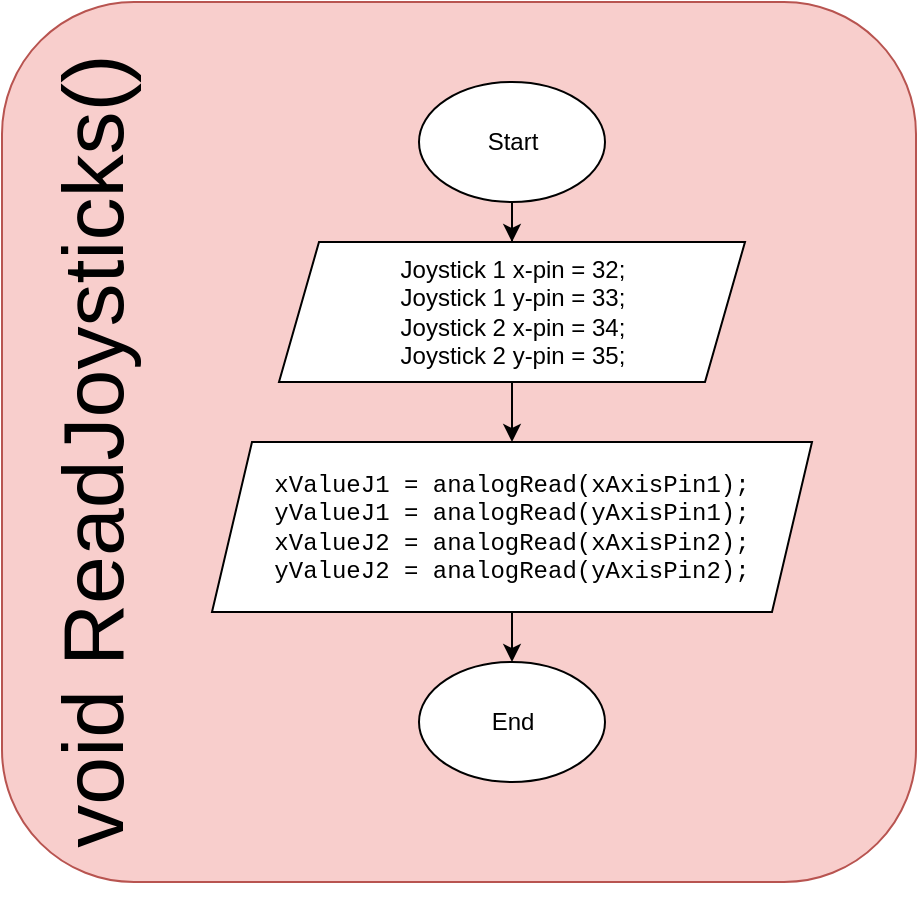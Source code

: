 <mxfile version="24.5.2" type="device">
  <diagram name="Page-1" id="UvGsvI7WDLGOxSDZg6XE">
    <mxGraphModel dx="1062" dy="572" grid="1" gridSize="10" guides="1" tooltips="1" connect="1" arrows="1" fold="1" page="1" pageScale="1" pageWidth="850" pageHeight="1100" math="0" shadow="0">
      <root>
        <mxCell id="0" />
        <mxCell id="1" parent="0" />
        <mxCell id="ry9LyBkneQpmExAJehDU-2" value="" style="rounded=1;whiteSpace=wrap;html=1;fillColor=#f8cecc;strokeColor=#b85450;" vertex="1" parent="1">
          <mxGeometry x="202" y="30" width="457" height="440" as="geometry" />
        </mxCell>
        <mxCell id="ry9LyBkneQpmExAJehDU-25" value="" style="edgeStyle=orthogonalEdgeStyle;rounded=0;orthogonalLoop=1;jettySize=auto;html=1;" edge="1" parent="1" source="ry9LyBkneQpmExAJehDU-4" target="ry9LyBkneQpmExAJehDU-16">
          <mxGeometry relative="1" as="geometry" />
        </mxCell>
        <mxCell id="ry9LyBkneQpmExAJehDU-4" value="Start" style="ellipse;whiteSpace=wrap;html=1;" vertex="1" parent="1">
          <mxGeometry x="410.5" y="70" width="93" height="60" as="geometry" />
        </mxCell>
        <mxCell id="ry9LyBkneQpmExAJehDU-7" value="&lt;font style=&quot;font-size: 43px;&quot;&gt;void ReadJoysticks()&lt;/font&gt;" style="text;html=1;align=center;verticalAlign=middle;whiteSpace=wrap;rounded=0;rotation=-90;" vertex="1" parent="1">
          <mxGeometry x="22.5" y="240" width="450" height="30" as="geometry" />
        </mxCell>
        <mxCell id="ry9LyBkneQpmExAJehDU-26" value="" style="edgeStyle=orthogonalEdgeStyle;rounded=0;orthogonalLoop=1;jettySize=auto;html=1;" edge="1" parent="1" source="ry9LyBkneQpmExAJehDU-16" target="ry9LyBkneQpmExAJehDU-22">
          <mxGeometry relative="1" as="geometry" />
        </mxCell>
        <mxCell id="ry9LyBkneQpmExAJehDU-16" value="Joystick 1 x-&lt;span style=&quot;text-wrap: nowrap; color: rgba(0, 0, 0, 0); font-family: monospace; font-size: 0px; text-align: start;&quot;&gt;%3CmxGraphModel%3E%3Croot%3E%3CmxCell%20id%3D%220%22%2F%3E%3CmxCell%20id%3D%221%22%20parent%3D%220%22%2F%3E%3CmxCell%20id%3D%222%22%20value%3D%22Joystick%20xpin%20%3D%2032%22%20style%3D%22rounded%3D0%3BwhiteSpace%3Dwrap%3Bhtml%3D1%3B%22%20vertex%3D%221%22%20parent%3D%221%22%3E%3CmxGeometry%20x%3D%22397%22%20y%3D%22140%22%20width%3D%22120%22%20height%3D%2230%22%20as%3D%22geometry%22%2F%3E%3C%2FmxCell%3E%3C%2Froot%3E%3C%2FmxGraphModel%3E&lt;/span&gt;pin = 32;&lt;div&gt;Joystick 1 y-pin = 33;&lt;br&gt;&lt;/div&gt;&lt;div&gt;Joystick 2 x-&lt;span style=&quot;text-wrap: nowrap; color: rgba(0, 0, 0, 0); font-family: monospace; font-size: 0px; text-align: start;&quot;&gt;%3CmxGraphModel%3E%3Croot%3E%3CmxCell%20id%3D%220%22%2F%3E%3CmxCell%20id%3D%221%22%20parent%3D%220%22%2F%3E%3CmxCell%20id%3D%222%22%20value%3D%22Joystick%20xpin%20%3D%2032%22%20style%3D%22rounded%3D0%3BwhiteSpace%3Dwrap%3Bhtml%3D1%3B%22%20vertex%3D%221%22%20parent%3D%221%22%3E%3CmxGeometry%20x%3D%22397%22%20y%3D%22140%22%20width%3D%22120%22%20height%3D%2230%22%20as%3D%22geometry%22%2F%3E%3C%2FmxCell%3E%3C%2Froot%3E%3C%2FmxGraphModel%3E&lt;/span&gt;pin = 34;&lt;br&gt;&lt;/div&gt;&lt;div&gt;Joystick 2 y-pin = 35;&lt;/div&gt;" style="shape=parallelogram;perimeter=parallelogramPerimeter;whiteSpace=wrap;html=1;fixedSize=1;" vertex="1" parent="1">
          <mxGeometry x="340.5" y="150" width="233" height="70" as="geometry" />
        </mxCell>
        <mxCell id="ry9LyBkneQpmExAJehDU-27" value="" style="edgeStyle=orthogonalEdgeStyle;rounded=0;orthogonalLoop=1;jettySize=auto;html=1;" edge="1" parent="1" source="ry9LyBkneQpmExAJehDU-22" target="ry9LyBkneQpmExAJehDU-24">
          <mxGeometry relative="1" as="geometry" />
        </mxCell>
        <mxCell id="ry9LyBkneQpmExAJehDU-22" value="&lt;div style=&quot;font-family: Consolas, &amp;quot;Courier New&amp;quot;, monospace; white-space: pre;&quot;&gt;&lt;font style=&quot;font-size: 12px;&quot;&gt;xValueJ1 = analogRead(xAxisPin1);&lt;/font&gt;&lt;/div&gt;&lt;div style=&quot;font-family: Consolas, &amp;quot;Courier New&amp;quot;, monospace; white-space: pre;&quot;&gt;&lt;font style=&quot;font-size: 12px;&quot;&gt;yValueJ1 = analogRead(yAxisPin1);&lt;/font&gt;&lt;/div&gt;&lt;div style=&quot;font-family: Consolas, &amp;quot;Courier New&amp;quot;, monospace; white-space: pre;&quot;&gt;&lt;font style=&quot;font-size: 12px;&quot;&gt;xValueJ2 = analogRead(xAxisPin2);&lt;/font&gt;&lt;/div&gt;&lt;div style=&quot;font-family: Consolas, &amp;quot;Courier New&amp;quot;, monospace; white-space: pre;&quot;&gt;&lt;font style=&quot;font-size: 12px;&quot;&gt;yValueJ2 = analogRead(yAxisPin2);&lt;/font&gt;&lt;/div&gt;" style="shape=parallelogram;perimeter=parallelogramPerimeter;whiteSpace=wrap;html=1;fixedSize=1;" vertex="1" parent="1">
          <mxGeometry x="307" y="250" width="300" height="85" as="geometry" />
        </mxCell>
        <mxCell id="ry9LyBkneQpmExAJehDU-24" value="End" style="ellipse;whiteSpace=wrap;html=1;" vertex="1" parent="1">
          <mxGeometry x="410.5" y="360" width="93" height="60" as="geometry" />
        </mxCell>
      </root>
    </mxGraphModel>
  </diagram>
</mxfile>
